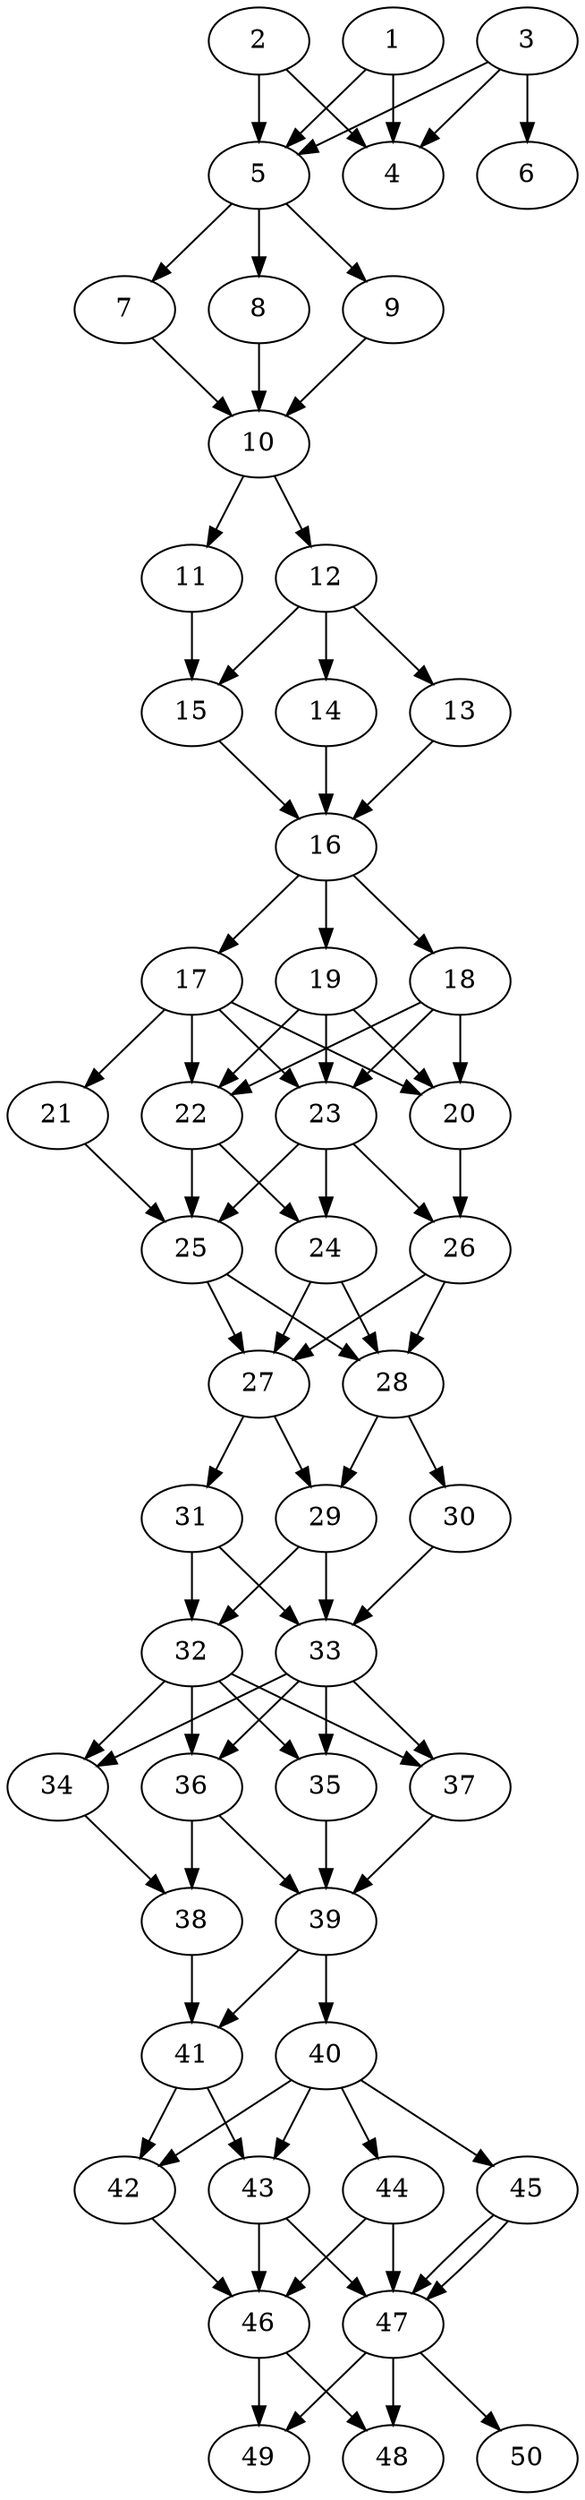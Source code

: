 // DAG automatically generated by daggen at Thu Oct  3 14:07:57 2019
// ./daggen --dot -n 50 --ccr 0.5 --fat 0.3 --regular 0.5 --density 0.9 --mindata 5242880 --maxdata 52428800 
digraph G {
  1 [size="53559296", alpha="0.05", expect_size="26779648"] 
  1 -> 4 [size ="26779648"]
  1 -> 5 [size ="26779648"]
  2 [size="90540032", alpha="0.08", expect_size="45270016"] 
  2 -> 4 [size ="45270016"]
  2 -> 5 [size ="45270016"]
  3 [size="63397888", alpha="0.03", expect_size="31698944"] 
  3 -> 4 [size ="31698944"]
  3 -> 5 [size ="31698944"]
  3 -> 6 [size ="31698944"]
  4 [size="77557760", alpha="0.14", expect_size="38778880"] 
  5 [size="45950976", alpha="0.05", expect_size="22975488"] 
  5 -> 7 [size ="22975488"]
  5 -> 8 [size ="22975488"]
  5 -> 9 [size ="22975488"]
  6 [size="60190720", alpha="0.17", expect_size="30095360"] 
  7 [size="74782720", alpha="0.14", expect_size="37391360"] 
  7 -> 10 [size ="37391360"]
  8 [size="57122816", alpha="0.05", expect_size="28561408"] 
  8 -> 10 [size ="28561408"]
  9 [size="84365312", alpha="0.13", expect_size="42182656"] 
  9 -> 10 [size ="42182656"]
  10 [size="29745152", alpha="0.02", expect_size="14872576"] 
  10 -> 11 [size ="14872576"]
  10 -> 12 [size ="14872576"]
  11 [size="87652352", alpha="0.11", expect_size="43826176"] 
  11 -> 15 [size ="43826176"]
  12 [size="17657856", alpha="0.01", expect_size="8828928"] 
  12 -> 13 [size ="8828928"]
  12 -> 14 [size ="8828928"]
  12 -> 15 [size ="8828928"]
  13 [size="53893120", alpha="0.09", expect_size="26946560"] 
  13 -> 16 [size ="26946560"]
  14 [size="66856960", alpha="0.11", expect_size="33428480"] 
  14 -> 16 [size ="33428480"]
  15 [size="39106560", alpha="0.03", expect_size="19553280"] 
  15 -> 16 [size ="19553280"]
  16 [size="62545920", alpha="0.05", expect_size="31272960"] 
  16 -> 17 [size ="31272960"]
  16 -> 18 [size ="31272960"]
  16 -> 19 [size ="31272960"]
  17 [size="48095232", alpha="0.18", expect_size="24047616"] 
  17 -> 20 [size ="24047616"]
  17 -> 21 [size ="24047616"]
  17 -> 22 [size ="24047616"]
  17 -> 23 [size ="24047616"]
  18 [size="19896320", alpha="0.19", expect_size="9948160"] 
  18 -> 20 [size ="9948160"]
  18 -> 22 [size ="9948160"]
  18 -> 23 [size ="9948160"]
  19 [size="44845056", alpha="0.20", expect_size="22422528"] 
  19 -> 20 [size ="22422528"]
  19 -> 22 [size ="22422528"]
  19 -> 23 [size ="22422528"]
  20 [size="11419648", alpha="0.00", expect_size="5709824"] 
  20 -> 26 [size ="5709824"]
  21 [size="18997248", alpha="0.09", expect_size="9498624"] 
  21 -> 25 [size ="9498624"]
  22 [size="70463488", alpha="0.16", expect_size="35231744"] 
  22 -> 24 [size ="35231744"]
  22 -> 25 [size ="35231744"]
  23 [size="75026432", alpha="0.13", expect_size="37513216"] 
  23 -> 24 [size ="37513216"]
  23 -> 25 [size ="37513216"]
  23 -> 26 [size ="37513216"]
  24 [size="24633344", alpha="0.05", expect_size="12316672"] 
  24 -> 27 [size ="12316672"]
  24 -> 28 [size ="12316672"]
  25 [size="77398016", alpha="0.04", expect_size="38699008"] 
  25 -> 27 [size ="38699008"]
  25 -> 28 [size ="38699008"]
  26 [size="93851648", alpha="0.14", expect_size="46925824"] 
  26 -> 27 [size ="46925824"]
  26 -> 28 [size ="46925824"]
  27 [size="25421824", alpha="0.17", expect_size="12710912"] 
  27 -> 29 [size ="12710912"]
  27 -> 31 [size ="12710912"]
  28 [size="14178304", alpha="0.11", expect_size="7089152"] 
  28 -> 29 [size ="7089152"]
  28 -> 30 [size ="7089152"]
  29 [size="103194624", alpha="0.20", expect_size="51597312"] 
  29 -> 32 [size ="51597312"]
  29 -> 33 [size ="51597312"]
  30 [size="102920192", alpha="0.13", expect_size="51460096"] 
  30 -> 33 [size ="51460096"]
  31 [size="103596032", alpha="0.02", expect_size="51798016"] 
  31 -> 32 [size ="51798016"]
  31 -> 33 [size ="51798016"]
  32 [size="53921792", alpha="0.13", expect_size="26960896"] 
  32 -> 34 [size ="26960896"]
  32 -> 35 [size ="26960896"]
  32 -> 36 [size ="26960896"]
  32 -> 37 [size ="26960896"]
  33 [size="33955840", alpha="0.13", expect_size="16977920"] 
  33 -> 34 [size ="16977920"]
  33 -> 35 [size ="16977920"]
  33 -> 36 [size ="16977920"]
  33 -> 37 [size ="16977920"]
  34 [size="96608256", alpha="0.05", expect_size="48304128"] 
  34 -> 38 [size ="48304128"]
  35 [size="25839616", alpha="0.03", expect_size="12919808"] 
  35 -> 39 [size ="12919808"]
  36 [size="45854720", alpha="0.12", expect_size="22927360"] 
  36 -> 38 [size ="22927360"]
  36 -> 39 [size ="22927360"]
  37 [size="17618944", alpha="0.09", expect_size="8809472"] 
  37 -> 39 [size ="8809472"]
  38 [size="99799040", alpha="0.09", expect_size="49899520"] 
  38 -> 41 [size ="49899520"]
  39 [size="55920640", alpha="0.15", expect_size="27960320"] 
  39 -> 40 [size ="27960320"]
  39 -> 41 [size ="27960320"]
  40 [size="54235136", alpha="0.02", expect_size="27117568"] 
  40 -> 42 [size ="27117568"]
  40 -> 43 [size ="27117568"]
  40 -> 44 [size ="27117568"]
  40 -> 45 [size ="27117568"]
  41 [size="19630080", alpha="0.10", expect_size="9815040"] 
  41 -> 42 [size ="9815040"]
  41 -> 43 [size ="9815040"]
  42 [size="29276160", alpha="0.11", expect_size="14638080"] 
  42 -> 46 [size ="14638080"]
  43 [size="90343424", alpha="0.06", expect_size="45171712"] 
  43 -> 46 [size ="45171712"]
  43 -> 47 [size ="45171712"]
  44 [size="57497600", alpha="0.04", expect_size="28748800"] 
  44 -> 46 [size ="28748800"]
  44 -> 47 [size ="28748800"]
  45 [size="81481728", alpha="0.16", expect_size="40740864"] 
  45 -> 47 [size ="40740864"]
  45 -> 47 [size ="40740864"]
  46 [size="96548864", alpha="0.05", expect_size="48274432"] 
  46 -> 48 [size ="48274432"]
  46 -> 49 [size ="48274432"]
  47 [size="60387328", alpha="0.18", expect_size="30193664"] 
  47 -> 48 [size ="30193664"]
  47 -> 49 [size ="30193664"]
  47 -> 50 [size ="30193664"]
  48 [size="10606592", alpha="0.12", expect_size="5303296"] 
  49 [size="50991104", alpha="0.05", expect_size="25495552"] 
  50 [size="27156480", alpha="0.18", expect_size="13578240"] 
}
